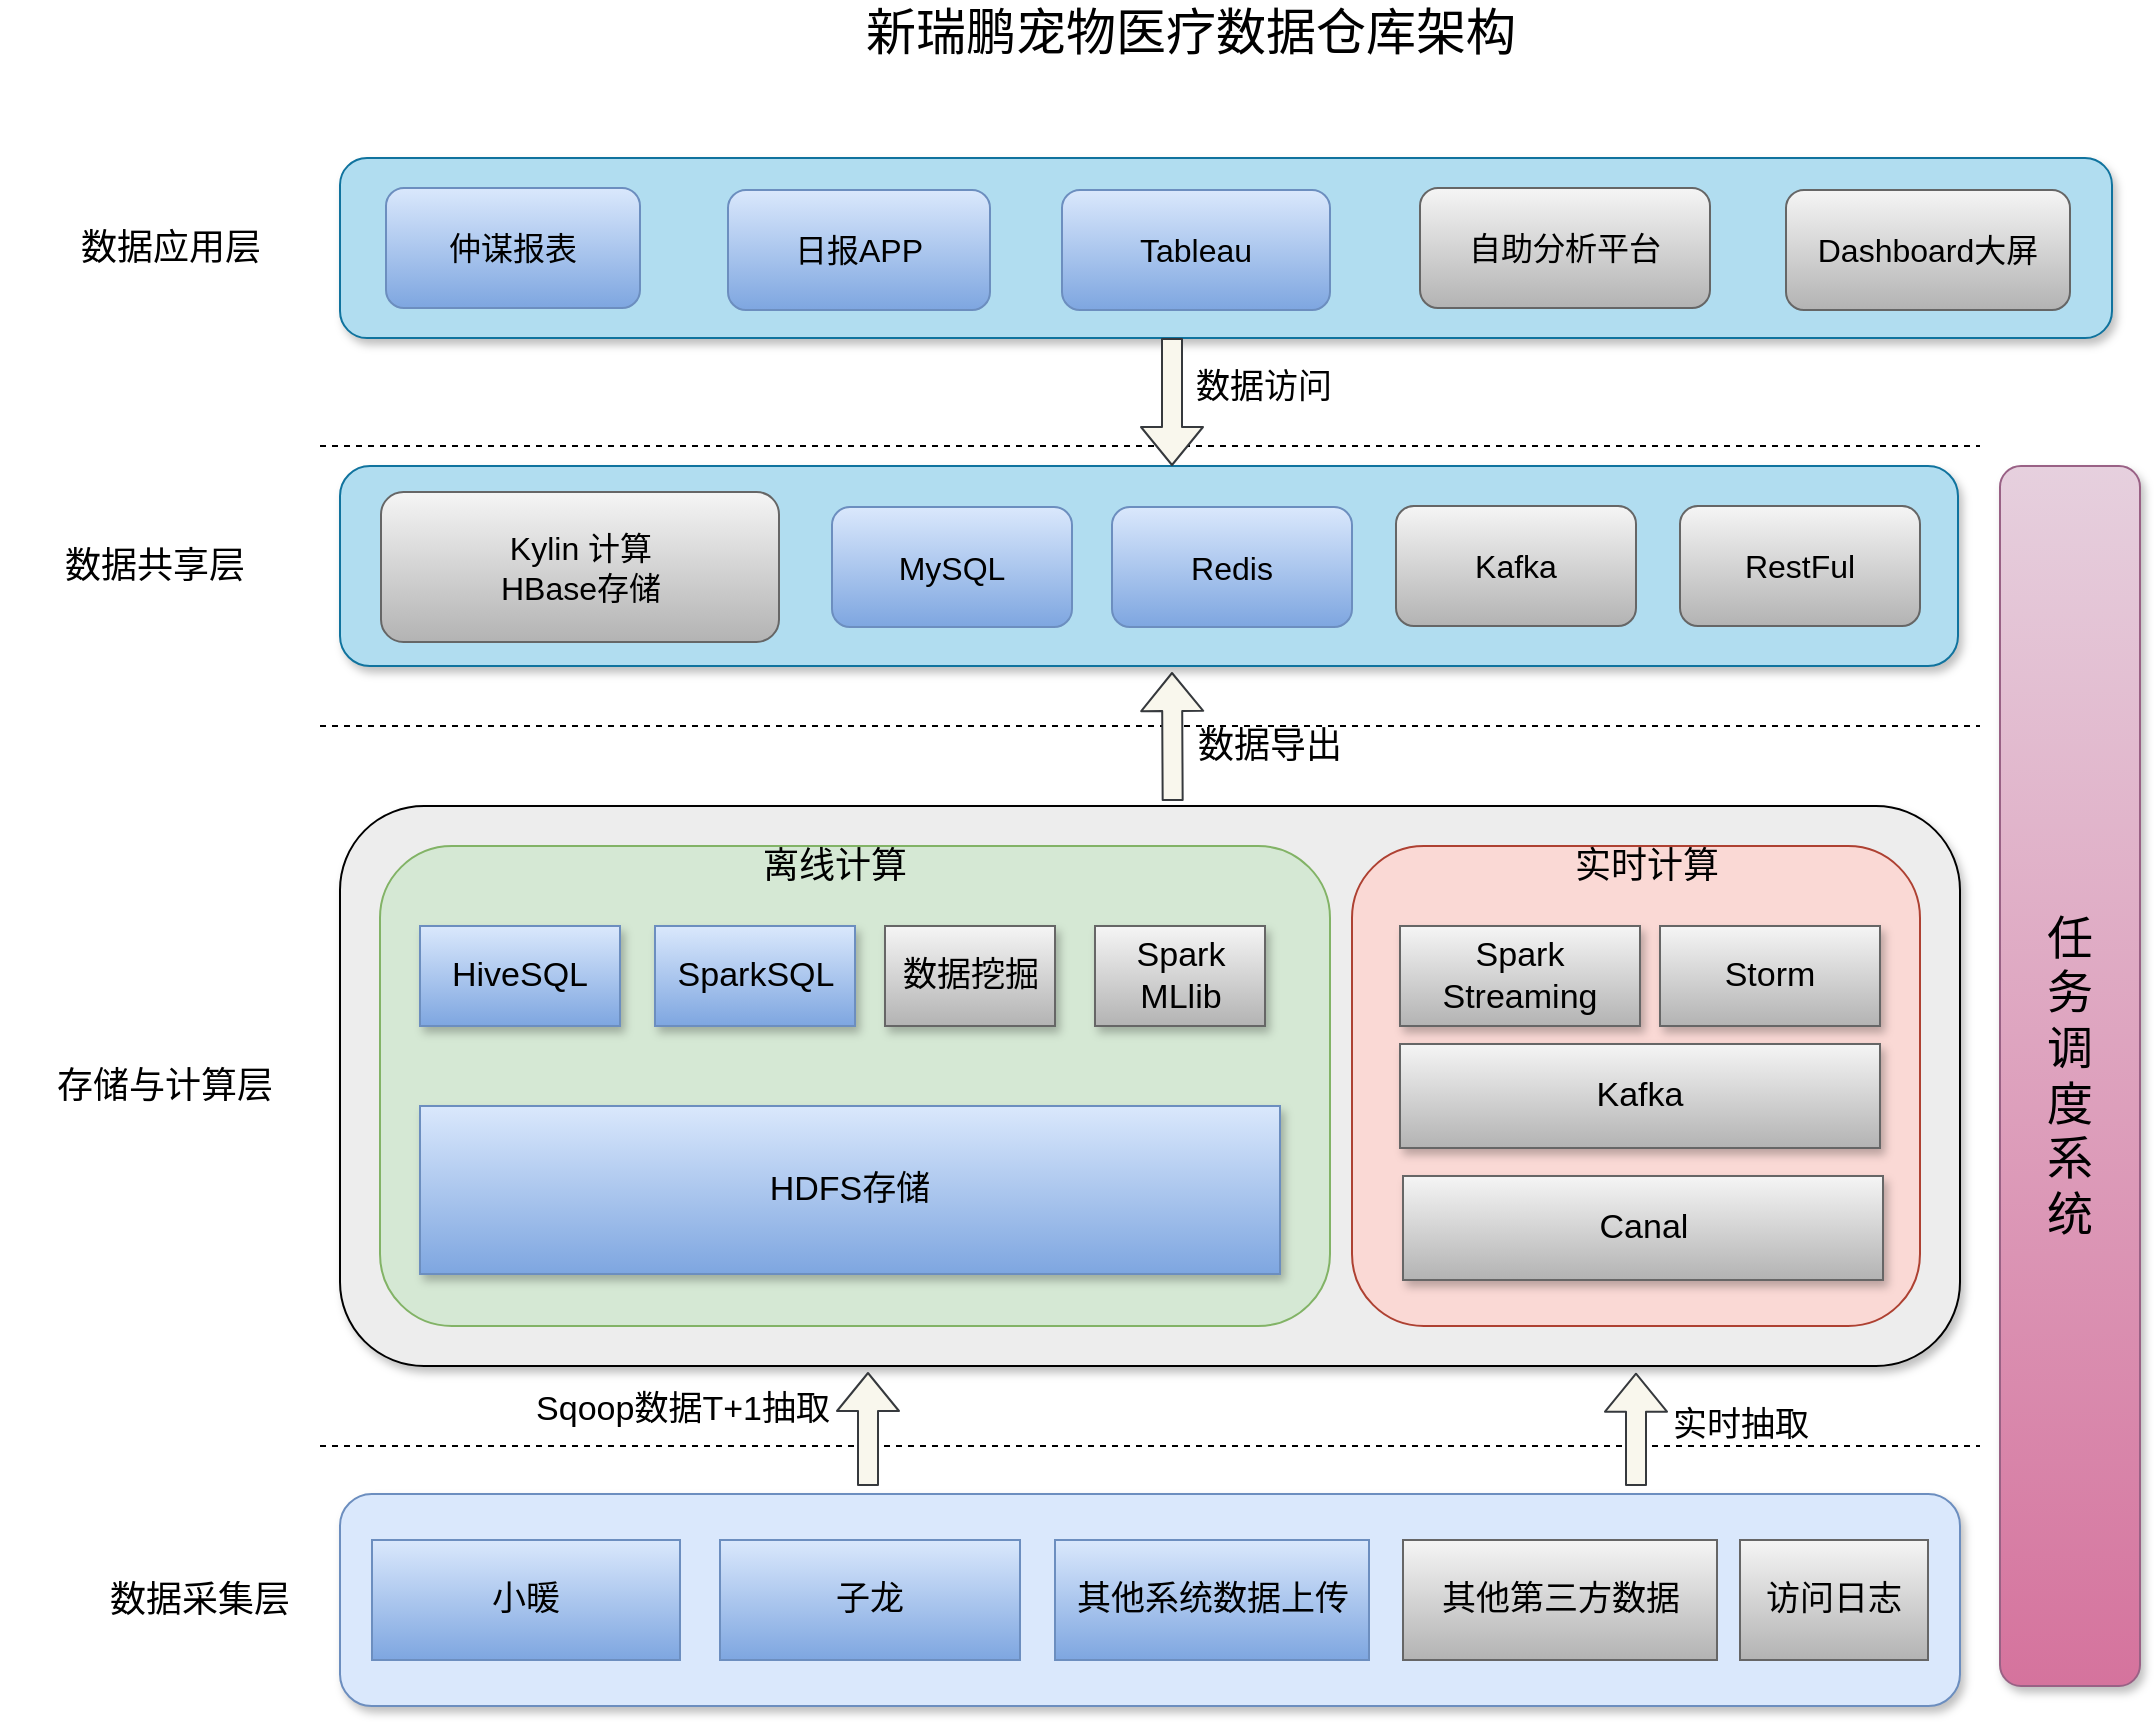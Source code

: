 <mxfile version="10.9.8" type="github"><diagram id="XCvb8BfL5oyT8UWZ--0e" name="第 1 页"><mxGraphModel dx="1652" dy="1225" grid="0" gridSize="10" guides="1" tooltips="1" connect="1" arrows="1" fold="1" page="0" pageScale="1" pageWidth="827" pageHeight="1169" math="0" shadow="0"><root><mxCell id="0"/><mxCell id="1" parent="0"/><mxCell id="9KU0dV6Hh1GnZNRFCdiP-26" value="" style="rounded=1;whiteSpace=wrap;html=1;fillColor=#EDEDED;shadow=1;" vertex="1" parent="1"><mxGeometry x="10" y="180" width="810" height="280" as="geometry"/></mxCell><mxCell id="pTIzSWiwMI35IfcntTuq-1" value="" style="rounded=1;whiteSpace=wrap;html=1;fillColor=#dae8fc;strokeColor=#6c8ebf;glass=0;shadow=1;" parent="1" vertex="1"><mxGeometry x="10" y="524" width="810" height="106" as="geometry"/></mxCell><mxCell id="pTIzSWiwMI35IfcntTuq-2" value="&lt;font style=&quot;font-size: 18px&quot;&gt;数据采集层&lt;/font&gt;" style="text;html=1;strokeColor=none;fillColor=none;align=center;verticalAlign=middle;whiteSpace=wrap;rounded=0;" parent="1" vertex="1"><mxGeometry x="-110" y="567" width="100" height="20" as="geometry"/></mxCell><mxCell id="pTIzSWiwMI35IfcntTuq-3" value="" style="endArrow=none;dashed=1;html=1;" parent="1" edge="1"><mxGeometry width="50" height="50" relative="1" as="geometry"><mxPoint y="500" as="sourcePoint"/><mxPoint x="830" y="500" as="targetPoint"/></mxGeometry></mxCell><mxCell id="pTIzSWiwMI35IfcntTuq-4" value="&lt;font style=&quot;font-size: 17px&quot;&gt;小暖&lt;/font&gt;" style="rounded=0;whiteSpace=wrap;html=1;gradientColor=#7ea6e0;fillColor=#dae8fc;strokeColor=#6c8ebf;" parent="1" vertex="1"><mxGeometry x="26" y="547" width="154" height="60" as="geometry"/></mxCell><mxCell id="pTIzSWiwMI35IfcntTuq-5" value="&lt;font style=&quot;font-size: 17px&quot;&gt;子龙&lt;/font&gt;" style="rounded=0;whiteSpace=wrap;html=1;gradientColor=#7ea6e0;fillColor=#dae8fc;strokeColor=#6c8ebf;" parent="1" vertex="1"><mxGeometry x="200" y="547" width="150" height="60" as="geometry"/></mxCell><mxCell id="pTIzSWiwMI35IfcntTuq-6" value="&lt;font style=&quot;font-size: 17px&quot;&gt;其他系统数据上传&lt;/font&gt;" style="rounded=0;whiteSpace=wrap;html=1;gradientColor=#7ea6e0;fillColor=#dae8fc;strokeColor=#6c8ebf;" parent="1" vertex="1"><mxGeometry x="367.5" y="547" width="157" height="60" as="geometry"/></mxCell><mxCell id="9KU0dV6Hh1GnZNRFCdiP-4" value="" style="rounded=1;whiteSpace=wrap;html=1;fillColor=#d5e8d4;strokeColor=#82b366;glass=0;shadow=0;" vertex="1" parent="1"><mxGeometry x="30" y="200" width="475" height="240" as="geometry"/></mxCell><mxCell id="9KU0dV6Hh1GnZNRFCdiP-5" value="&lt;font style=&quot;font-size: 18px&quot;&gt;存储与计算层&lt;/font&gt;" style="text;html=1;strokeColor=none;fillColor=none;align=center;verticalAlign=middle;whiteSpace=wrap;rounded=0;" vertex="1" parent="1"><mxGeometry x="-155" y="310" width="155" height="20" as="geometry"/></mxCell><mxCell id="9KU0dV6Hh1GnZNRFCdiP-6" value="" style="endArrow=none;dashed=1;html=1;" edge="1" parent="1"><mxGeometry width="50" height="50" relative="1" as="geometry"><mxPoint y="140" as="sourcePoint"/><mxPoint x="830" y="140" as="targetPoint"/></mxGeometry></mxCell><mxCell id="9KU0dV6Hh1GnZNRFCdiP-10" value="" style="rounded=1;whiteSpace=wrap;html=1;fillColor=#fad9d5;strokeColor=#ae4132;shadow=0;" vertex="1" parent="1"><mxGeometry x="516" y="200" width="284" height="240" as="geometry"/></mxCell><mxCell id="9KU0dV6Hh1GnZNRFCdiP-13" value="&lt;font style=&quot;font-size: 18px&quot;&gt;离线计算&lt;/font&gt;" style="text;html=1;strokeColor=none;fillColor=none;align=center;verticalAlign=middle;whiteSpace=wrap;rounded=0;" vertex="1" parent="1"><mxGeometry x="180" y="200" width="155" height="20" as="geometry"/></mxCell><mxCell id="9KU0dV6Hh1GnZNRFCdiP-14" value="&lt;font style=&quot;font-size: 18px&quot;&gt;实时计算&lt;/font&gt;" style="text;html=1;strokeColor=none;fillColor=none;align=center;verticalAlign=middle;whiteSpace=wrap;rounded=0;" vertex="1" parent="1"><mxGeometry x="586" y="200" width="155" height="20" as="geometry"/></mxCell><mxCell id="9KU0dV6Hh1GnZNRFCdiP-15" value="" style="rounded=1;whiteSpace=wrap;html=1;fillColor=#b1ddf0;strokeColor=#10739e;shadow=1;" vertex="1" parent="1"><mxGeometry x="10" y="-144" width="886" height="90" as="geometry"/></mxCell><mxCell id="9KU0dV6Hh1GnZNRFCdiP-16" value="&lt;font style=&quot;font-size: 18px&quot;&gt;数据应用层&lt;/font&gt;" style="text;html=1;strokeColor=none;fillColor=none;align=center;verticalAlign=middle;whiteSpace=wrap;rounded=0;" vertex="1" parent="1"><mxGeometry x="-152" y="-109" width="155" height="20" as="geometry"/></mxCell><mxCell id="9KU0dV6Hh1GnZNRFCdiP-21" value="&lt;font style=&quot;font-size: 16px&quot;&gt;仲谋报表&lt;/font&gt;" style="rounded=1;whiteSpace=wrap;html=1;gradientColor=#7ea6e0;fillColor=#dae8fc;strokeColor=#6c8ebf;" vertex="1" parent="1"><mxGeometry x="33" y="-129" width="127" height="60" as="geometry"/></mxCell><mxCell id="9KU0dV6Hh1GnZNRFCdiP-22" value="&lt;font style=&quot;font-size: 16px&quot;&gt;日报APP&lt;/font&gt;" style="rounded=1;whiteSpace=wrap;html=1;gradientColor=#7ea6e0;fillColor=#dae8fc;strokeColor=#6c8ebf;" vertex="1" parent="1"><mxGeometry x="204" y="-128" width="131" height="60" as="geometry"/></mxCell><mxCell id="9KU0dV6Hh1GnZNRFCdiP-23" value="&lt;font style=&quot;font-size: 16px&quot;&gt;Dashboard大屏&lt;/font&gt;" style="rounded=1;whiteSpace=wrap;html=1;gradientColor=#b3b3b3;fillColor=#f5f5f5;strokeColor=#666666;" vertex="1" parent="1"><mxGeometry x="733" y="-128" width="142" height="60" as="geometry"/></mxCell><mxCell id="9KU0dV6Hh1GnZNRFCdiP-24" value="" style="shape=flexArrow;endArrow=classic;html=1;exitX=0.514;exitY=-0.009;exitDx=0;exitDy=0;exitPerimeter=0;fillColor=#f9f7ed;strokeColor=#36393d;" edge="1" parent="1" source="9KU0dV6Hh1GnZNRFCdiP-26"><mxGeometry width="50" height="50" relative="1" as="geometry"><mxPoint x="426" y="170" as="sourcePoint"/><mxPoint x="426" y="113" as="targetPoint"/></mxGeometry></mxCell><mxCell id="9KU0dV6Hh1GnZNRFCdiP-25" value="&lt;font style=&quot;font-size: 18px&quot;&gt;数据导出&lt;/font&gt;" style="text;html=1;strokeColor=none;fillColor=none;align=center;verticalAlign=middle;whiteSpace=wrap;rounded=0;" vertex="1" parent="1"><mxGeometry x="430" y="140" width="90" height="20" as="geometry"/></mxCell><mxCell id="9KU0dV6Hh1GnZNRFCdiP-33" value="&lt;font style=&quot;font-size: 17px&quot;&gt;Sqoop数据T+1抽取&lt;/font&gt;" style="text;html=1;strokeColor=none;fillColor=none;align=center;verticalAlign=middle;whiteSpace=wrap;rounded=0;glass=1;" vertex="1" parent="1"><mxGeometry x="100" y="472" width="163" height="20" as="geometry"/></mxCell><mxCell id="9KU0dV6Hh1GnZNRFCdiP-34" value="&lt;font style=&quot;font-size: 23px&quot;&gt;任&lt;br&gt;务&lt;br&gt;调&lt;br&gt;度&lt;br&gt;系&lt;br&gt;统&lt;/font&gt;" style="rounded=1;whiteSpace=wrap;html=1;glass=0;fillColor=#e6d0de;gradientColor=#d5739d;strokeColor=#996185;shadow=1;" vertex="1" parent="1"><mxGeometry x="840" y="10" width="70" height="610" as="geometry"/></mxCell><mxCell id="9KU0dV6Hh1GnZNRFCdiP-35" value="&lt;font style=&quot;font-size: 17px&quot;&gt;HiveSQL&lt;/font&gt;" style="rounded=0;whiteSpace=wrap;html=1;shadow=1;glass=0;fillColor=#dae8fc;gradientColor=#7ea6e0;strokeColor=#6c8ebf;" vertex="1" parent="1"><mxGeometry x="50" y="240" width="100" height="50" as="geometry"/></mxCell><mxCell id="9KU0dV6Hh1GnZNRFCdiP-36" value="&lt;font style=&quot;font-size: 16px&quot;&gt;Tableau&lt;/font&gt;" style="rounded=1;whiteSpace=wrap;html=1;gradientColor=#7ea6e0;fillColor=#dae8fc;strokeColor=#6c8ebf;" vertex="1" parent="1"><mxGeometry x="371" y="-128" width="134" height="60" as="geometry"/></mxCell><mxCell id="9KU0dV6Hh1GnZNRFCdiP-37" value="&lt;font style=&quot;font-size: 17px&quot;&gt;SparkSQL&lt;/font&gt;" style="rounded=0;whiteSpace=wrap;html=1;shadow=1;glass=0;fillColor=#dae8fc;gradientColor=#7ea6e0;strokeColor=#6c8ebf;" vertex="1" parent="1"><mxGeometry x="167.5" y="240" width="100" height="50" as="geometry"/></mxCell><mxCell id="9KU0dV6Hh1GnZNRFCdiP-38" value="&lt;font style=&quot;font-size: 17px&quot;&gt;HDFS存储&lt;/font&gt;" style="rounded=0;whiteSpace=wrap;html=1;shadow=1;glass=0;fillColor=#dae8fc;strokeColor=#6c8ebf;gradientColor=#7ea6e0;" vertex="1" parent="1"><mxGeometry x="50" y="330" width="430" height="84" as="geometry"/></mxCell><mxCell id="9KU0dV6Hh1GnZNRFCdiP-39" value="&lt;font style=&quot;font-size: 17px&quot;&gt;数据挖掘&lt;/font&gt;" style="rounded=0;whiteSpace=wrap;html=1;shadow=1;glass=0;fillColor=#f5f5f5;gradientColor=#b3b3b3;strokeColor=#666666;" vertex="1" parent="1"><mxGeometry x="282.5" y="240" width="85" height="50" as="geometry"/></mxCell><mxCell id="9KU0dV6Hh1GnZNRFCdiP-40" value="&lt;font style=&quot;font-size: 17px&quot;&gt;Spark&lt;br&gt;MLlib&lt;/font&gt;" style="rounded=0;whiteSpace=wrap;html=1;shadow=1;glass=0;fillColor=#f5f5f5;gradientColor=#b3b3b3;strokeColor=#666666;" vertex="1" parent="1"><mxGeometry x="387.5" y="240" width="85" height="50" as="geometry"/></mxCell><mxCell id="9KU0dV6Hh1GnZNRFCdiP-41" value="&lt;font style=&quot;font-size: 17px&quot;&gt;Spark&lt;br&gt;Streaming&lt;br&gt;&lt;/font&gt;" style="rounded=0;whiteSpace=wrap;html=1;shadow=1;glass=0;fillColor=#f5f5f5;gradientColor=#b3b3b3;strokeColor=#666666;" vertex="1" parent="1"><mxGeometry x="540" y="240" width="120" height="50" as="geometry"/></mxCell><mxCell id="9KU0dV6Hh1GnZNRFCdiP-42" value="&lt;font style=&quot;font-size: 17px&quot;&gt;Kafka&lt;br&gt;&lt;/font&gt;" style="rounded=0;whiteSpace=wrap;html=1;shadow=1;glass=0;fillColor=#f5f5f5;gradientColor=#b3b3b3;strokeColor=#666666;" vertex="1" parent="1"><mxGeometry x="540" y="299" width="240" height="52" as="geometry"/></mxCell><mxCell id="9KU0dV6Hh1GnZNRFCdiP-43" value="&lt;font style=&quot;font-size: 17px&quot;&gt;Storm&lt;br&gt;&lt;/font&gt;" style="rounded=0;whiteSpace=wrap;html=1;shadow=1;glass=0;fillColor=#f5f5f5;gradientColor=#b3b3b3;strokeColor=#666666;" vertex="1" parent="1"><mxGeometry x="670" y="240" width="110" height="50" as="geometry"/></mxCell><mxCell id="9KU0dV6Hh1GnZNRFCdiP-44" value="&lt;font style=&quot;font-size: 17px&quot;&gt;访问日志&lt;/font&gt;" style="rounded=0;whiteSpace=wrap;html=1;gradientColor=#b3b3b3;fillColor=#f5f5f5;strokeColor=#666666;" vertex="1" parent="1"><mxGeometry x="710" y="547" width="94" height="60" as="geometry"/></mxCell><mxCell id="9KU0dV6Hh1GnZNRFCdiP-45" value="&lt;span style=&quot;font-size: 16px&quot;&gt;自助分析平台&lt;/span&gt;" style="rounded=1;whiteSpace=wrap;html=1;gradientColor=#b3b3b3;fillColor=#f5f5f5;strokeColor=#666666;" vertex="1" parent="1"><mxGeometry x="550" y="-129" width="145" height="60" as="geometry"/></mxCell><mxCell id="9KU0dV6Hh1GnZNRFCdiP-47" value="&lt;font style=&quot;font-size: 17px&quot;&gt;Canal&lt;br&gt;&lt;/font&gt;" style="rounded=0;whiteSpace=wrap;html=1;shadow=1;glass=0;fillColor=#f5f5f5;gradientColor=#b3b3b3;strokeColor=#666666;" vertex="1" parent="1"><mxGeometry x="541.5" y="365" width="240" height="52" as="geometry"/></mxCell><mxCell id="9KU0dV6Hh1GnZNRFCdiP-49" value="" style="shape=flexArrow;endArrow=classic;html=1;entryX=0.315;entryY=1.012;entryDx=0;entryDy=0;entryPerimeter=0;fillColor=#f9f7ed;strokeColor=#36393d;" edge="1" parent="1"><mxGeometry width="50" height="50" relative="1" as="geometry"><mxPoint x="274" y="520" as="sourcePoint"/><mxPoint x="274" y="463" as="targetPoint"/></mxGeometry></mxCell><mxCell id="9KU0dV6Hh1GnZNRFCdiP-50" value="" style="shape=flexArrow;endArrow=classic;html=1;entryX=0.8;entryY=1.012;entryDx=0;entryDy=0;entryPerimeter=0;fillColor=#f9f7ed;strokeColor=#36393d;" edge="1" parent="1" target="9KU0dV6Hh1GnZNRFCdiP-26"><mxGeometry width="50" height="50" relative="1" as="geometry"><mxPoint x="658" y="520" as="sourcePoint"/><mxPoint x="620" y="470" as="targetPoint"/></mxGeometry></mxCell><mxCell id="9KU0dV6Hh1GnZNRFCdiP-51" value="&lt;font style=&quot;font-size: 17px&quot;&gt;实时抽取&lt;/font&gt;" style="text;html=1;strokeColor=none;fillColor=none;align=center;verticalAlign=middle;whiteSpace=wrap;rounded=0;glass=1;" vertex="1" parent="1"><mxGeometry x="663.5" y="480" width="93" height="20" as="geometry"/></mxCell><mxCell id="9KU0dV6Hh1GnZNRFCdiP-59" value="" style="rounded=1;whiteSpace=wrap;html=1;fillColor=#b1ddf0;strokeColor=#10739e;shadow=1;" vertex="1" parent="1"><mxGeometry x="10" y="10" width="809" height="100" as="geometry"/></mxCell><mxCell id="9KU0dV6Hh1GnZNRFCdiP-60" value="&lt;font style=&quot;font-size: 16px&quot;&gt;Redis&lt;br&gt;&lt;/font&gt;" style="rounded=1;whiteSpace=wrap;html=1;gradientColor=#7ea6e0;fillColor=#dae8fc;strokeColor=#6c8ebf;" vertex="1" parent="1"><mxGeometry x="396" y="30.5" width="120" height="60" as="geometry"/></mxCell><mxCell id="9KU0dV6Hh1GnZNRFCdiP-61" value="&lt;font style=&quot;font-size: 16px&quot;&gt;Kafka&lt;/font&gt;" style="rounded=1;whiteSpace=wrap;html=1;gradientColor=#b3b3b3;fillColor=#f5f5f5;strokeColor=#666666;" vertex="1" parent="1"><mxGeometry x="538" y="30" width="120" height="60" as="geometry"/></mxCell><mxCell id="9KU0dV6Hh1GnZNRFCdiP-63" value="&lt;span style=&quot;font-size: 16px&quot;&gt;RestFul&lt;/span&gt;" style="rounded=1;whiteSpace=wrap;html=1;gradientColor=#b3b3b3;fillColor=#f5f5f5;strokeColor=#666666;" vertex="1" parent="1"><mxGeometry x="680" y="30" width="120" height="60" as="geometry"/></mxCell><mxCell id="9KU0dV6Hh1GnZNRFCdiP-65" value="&lt;span style=&quot;font-size: 16px&quot;&gt;Kylin 计算&lt;br&gt;HBase存储&lt;br&gt;&lt;/span&gt;" style="rounded=1;whiteSpace=wrap;html=1;gradientColor=#b3b3b3;fillColor=#f5f5f5;strokeColor=#666666;" vertex="1" parent="1"><mxGeometry x="30.5" y="23" width="199" height="75" as="geometry"/></mxCell><mxCell id="9KU0dV6Hh1GnZNRFCdiP-66" value="&lt;font style=&quot;font-size: 18px&quot;&gt;数据共享层&lt;/font&gt;" style="text;html=1;strokeColor=none;fillColor=none;align=center;verticalAlign=middle;whiteSpace=wrap;rounded=0;" vertex="1" parent="1"><mxGeometry x="-160" y="50" width="155" height="20" as="geometry"/></mxCell><mxCell id="9KU0dV6Hh1GnZNRFCdiP-67" value="&lt;font style=&quot;font-size: 16px&quot;&gt;MySQL&lt;/font&gt;" style="rounded=1;whiteSpace=wrap;html=1;gradientColor=#7ea6e0;fillColor=#dae8fc;strokeColor=#6c8ebf;" vertex="1" parent="1"><mxGeometry x="256" y="30.5" width="120" height="60" as="geometry"/></mxCell><mxCell id="9KU0dV6Hh1GnZNRFCdiP-68" value="&lt;span style=&quot;font-size: 17px&quot;&gt;其他第三方数据&lt;/span&gt;" style="rounded=0;whiteSpace=wrap;html=1;gradientColor=#b3b3b3;fillColor=#f5f5f5;strokeColor=#666666;" vertex="1" parent="1"><mxGeometry x="541.5" y="547" width="157" height="60" as="geometry"/></mxCell><mxCell id="9KU0dV6Hh1GnZNRFCdiP-69" value="" style="endArrow=none;dashed=1;html=1;" edge="1" parent="1"><mxGeometry width="50" height="50" relative="1" as="geometry"><mxPoint as="sourcePoint"/><mxPoint x="830" as="targetPoint"/></mxGeometry></mxCell><mxCell id="9KU0dV6Hh1GnZNRFCdiP-70" value="" style="shape=flexArrow;endArrow=classic;html=1;exitX=0.5;exitY=1;exitDx=0;exitDy=0;entryX=0.5;entryY=0;entryDx=0;entryDy=0;fillColor=#f9f7ed;strokeColor=#36393d;" edge="1" parent="1"><mxGeometry width="50" height="50" relative="1" as="geometry"><mxPoint x="426" y="-54" as="sourcePoint"/><mxPoint x="426" y="10" as="targetPoint"/></mxGeometry></mxCell><mxCell id="9KU0dV6Hh1GnZNRFCdiP-71" value="&lt;font style=&quot;font-size: 17px&quot;&gt;数据访问&lt;/font&gt;" style="text;html=1;strokeColor=none;fillColor=none;align=center;verticalAlign=middle;whiteSpace=wrap;rounded=0;shadow=1;glass=0;" vertex="1" parent="1"><mxGeometry x="427" y="-39" width="90" height="20" as="geometry"/></mxCell><mxCell id="9KU0dV6Hh1GnZNRFCdiP-72" value="&lt;font style=&quot;font-size: 25px&quot;&gt;新瑞鹏宠物医疗数据仓库架构&lt;/font&gt;" style="text;html=1;strokeColor=none;fillColor=none;align=center;verticalAlign=middle;whiteSpace=wrap;rounded=0;shadow=1;glass=0;" vertex="1" parent="1"><mxGeometry x="245.5" y="-218" width="379" height="20" as="geometry"/></mxCell></root></mxGraphModel></diagram></mxfile>